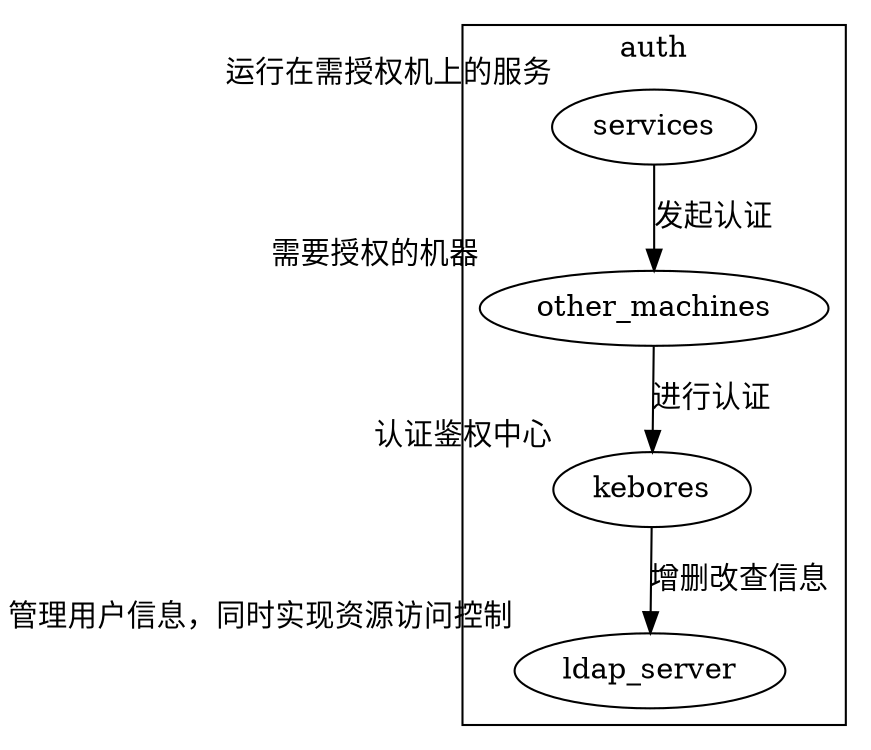 digraph G {

   subgraph cluster_auth {

        label = "auth";
        "ldap_server" [xlabel="管理用户信息，同时实现资源访问控制"]
        "kebores" [xlabel="认证鉴权中心"]
        "other_machines" [xlabel="需要授权的机器"]
        "services" [xlabel="运行在需授权机上的服务"]

        "kebores" -> "ldap_server" [label="增删改查信息"]
        "other_machines" -> "kebores" [label="进行认证"]
        "services" -> "other_machines" [label="发起认证"]

    }

}